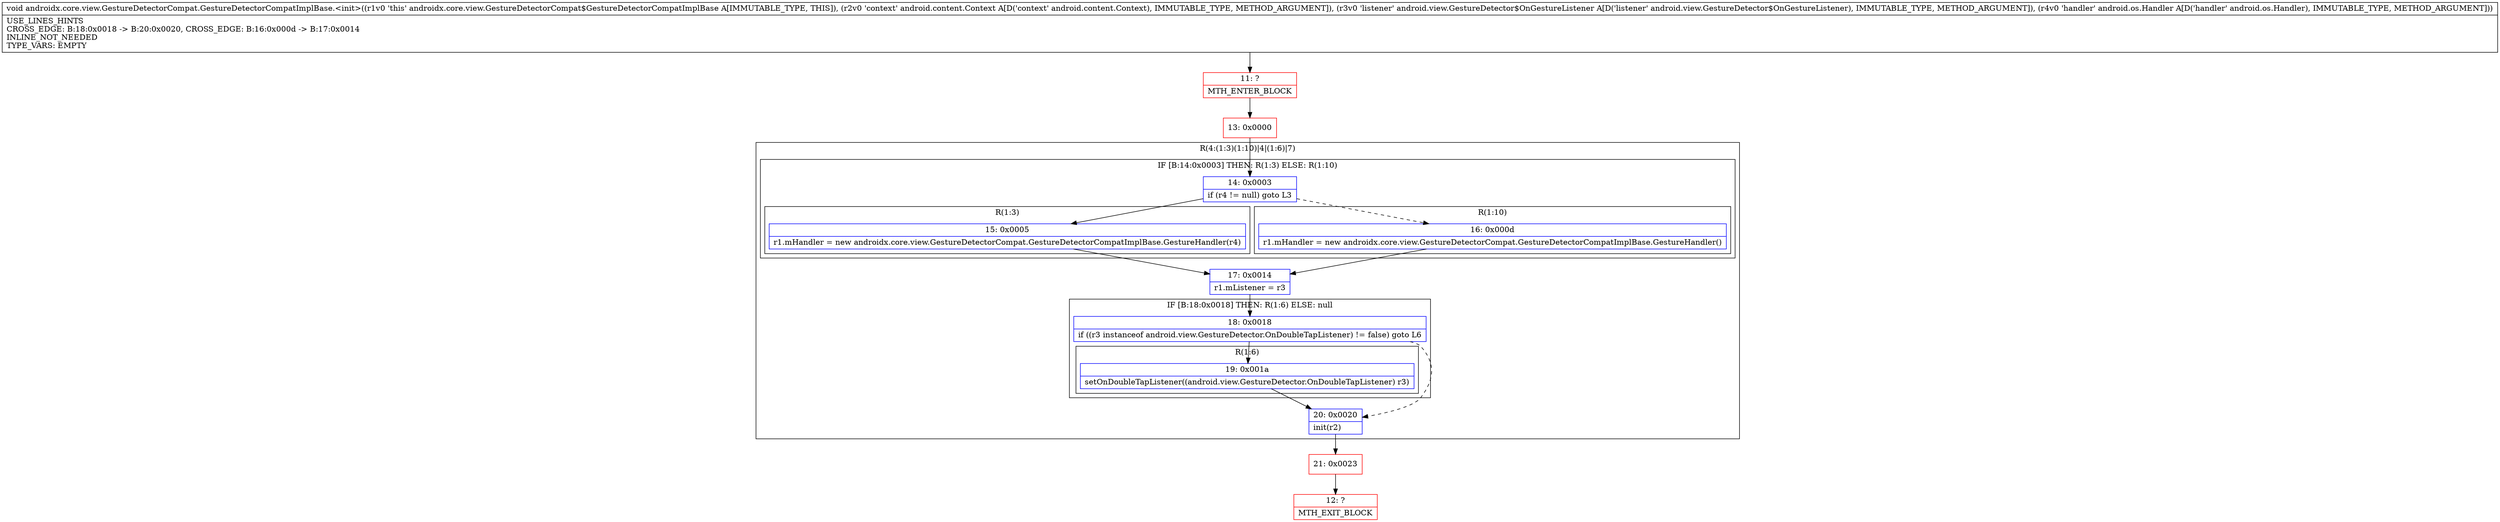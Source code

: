 digraph "CFG forandroidx.core.view.GestureDetectorCompat.GestureDetectorCompatImplBase.\<init\>(Landroid\/content\/Context;Landroid\/view\/GestureDetector$OnGestureListener;Landroid\/os\/Handler;)V" {
subgraph cluster_Region_1538946571 {
label = "R(4:(1:3)(1:10)|4|(1:6)|7)";
node [shape=record,color=blue];
subgraph cluster_IfRegion_1007388331 {
label = "IF [B:14:0x0003] THEN: R(1:3) ELSE: R(1:10)";
node [shape=record,color=blue];
Node_14 [shape=record,label="{14\:\ 0x0003|if (r4 != null) goto L3\l}"];
subgraph cluster_Region_123304071 {
label = "R(1:3)";
node [shape=record,color=blue];
Node_15 [shape=record,label="{15\:\ 0x0005|r1.mHandler = new androidx.core.view.GestureDetectorCompat.GestureDetectorCompatImplBase.GestureHandler(r4)\l}"];
}
subgraph cluster_Region_2051883132 {
label = "R(1:10)";
node [shape=record,color=blue];
Node_16 [shape=record,label="{16\:\ 0x000d|r1.mHandler = new androidx.core.view.GestureDetectorCompat.GestureDetectorCompatImplBase.GestureHandler()\l}"];
}
}
Node_17 [shape=record,label="{17\:\ 0x0014|r1.mListener = r3\l}"];
subgraph cluster_IfRegion_1926200080 {
label = "IF [B:18:0x0018] THEN: R(1:6) ELSE: null";
node [shape=record,color=blue];
Node_18 [shape=record,label="{18\:\ 0x0018|if ((r3 instanceof android.view.GestureDetector.OnDoubleTapListener) != false) goto L6\l}"];
subgraph cluster_Region_303142204 {
label = "R(1:6)";
node [shape=record,color=blue];
Node_19 [shape=record,label="{19\:\ 0x001a|setOnDoubleTapListener((android.view.GestureDetector.OnDoubleTapListener) r3)\l}"];
}
}
Node_20 [shape=record,label="{20\:\ 0x0020|init(r2)\l}"];
}
Node_11 [shape=record,color=red,label="{11\:\ ?|MTH_ENTER_BLOCK\l}"];
Node_13 [shape=record,color=red,label="{13\:\ 0x0000}"];
Node_21 [shape=record,color=red,label="{21\:\ 0x0023}"];
Node_12 [shape=record,color=red,label="{12\:\ ?|MTH_EXIT_BLOCK\l}"];
MethodNode[shape=record,label="{void androidx.core.view.GestureDetectorCompat.GestureDetectorCompatImplBase.\<init\>((r1v0 'this' androidx.core.view.GestureDetectorCompat$GestureDetectorCompatImplBase A[IMMUTABLE_TYPE, THIS]), (r2v0 'context' android.content.Context A[D('context' android.content.Context), IMMUTABLE_TYPE, METHOD_ARGUMENT]), (r3v0 'listener' android.view.GestureDetector$OnGestureListener A[D('listener' android.view.GestureDetector$OnGestureListener), IMMUTABLE_TYPE, METHOD_ARGUMENT]), (r4v0 'handler' android.os.Handler A[D('handler' android.os.Handler), IMMUTABLE_TYPE, METHOD_ARGUMENT]))  | USE_LINES_HINTS\lCROSS_EDGE: B:18:0x0018 \-\> B:20:0x0020, CROSS_EDGE: B:16:0x000d \-\> B:17:0x0014\lINLINE_NOT_NEEDED\lTYPE_VARS: EMPTY\l}"];
MethodNode -> Node_11;Node_14 -> Node_15;
Node_14 -> Node_16[style=dashed];
Node_15 -> Node_17;
Node_16 -> Node_17;
Node_17 -> Node_18;
Node_18 -> Node_19;
Node_18 -> Node_20[style=dashed];
Node_19 -> Node_20;
Node_20 -> Node_21;
Node_11 -> Node_13;
Node_13 -> Node_14;
Node_21 -> Node_12;
}

